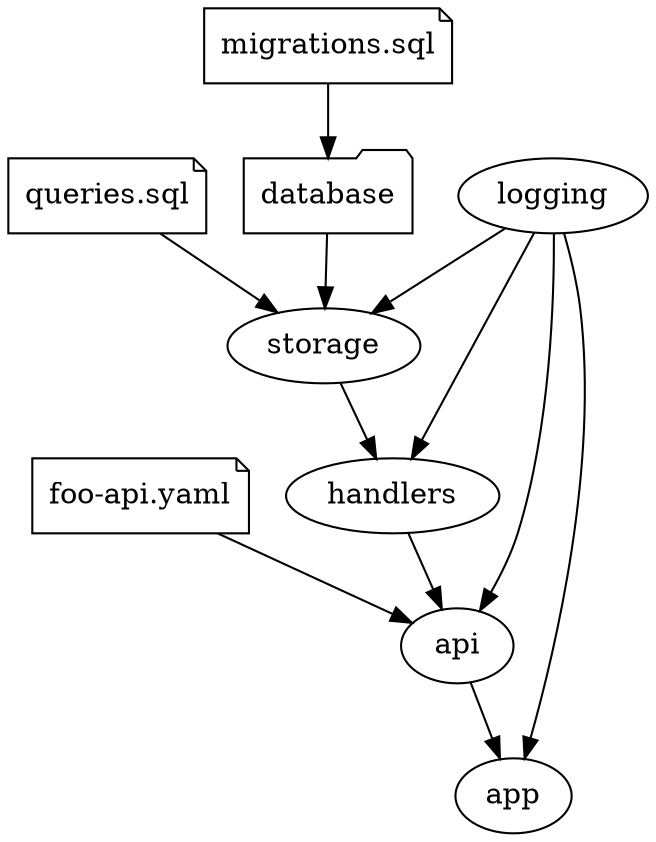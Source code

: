 digraph G {
  swagger [label="foo-api.yaml" shape="note"]
  migrations [label="migrations.sql" shape="note"]
  queries [label="queries.sql" shape="note"]
  database [shape="folder"]
  migrations -> database
  queries -> storage
  swagger -> api
  handlers -> api
  storage -> handlers
  logging -> storage
  logging -> api
  logging -> app
  logging -> handlers
  api -> app
  database -> storage
}
